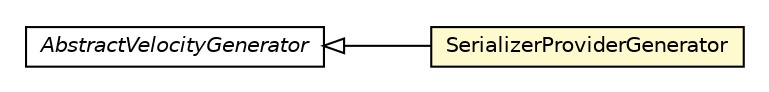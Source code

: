 #!/usr/local/bin/dot
#
# Class diagram 
# Generated by UMLGraph version R5_6-24-gf6e263 (http://www.umlgraph.org/)
#

digraph G {
	edge [fontname="Helvetica",fontsize=10,labelfontname="Helvetica",labelfontsize=10];
	node [fontname="Helvetica",fontsize=10,shape=plaintext];
	nodesep=0.25;
	ranksep=0.5;
	rankdir=LR;
	// com.gwtplatform.dispatch.rebind.SerializerProviderGenerator
	c362908 [label=<<table title="com.gwtplatform.dispatch.rebind.SerializerProviderGenerator" border="0" cellborder="1" cellspacing="0" cellpadding="2" port="p" bgcolor="lemonChiffon" href="./SerializerProviderGenerator.html">
		<tr><td><table border="0" cellspacing="0" cellpadding="1">
<tr><td align="center" balign="center"> SerializerProviderGenerator </td></tr>
		</table></td></tr>
		</table>>, URL="./SerializerProviderGenerator.html", fontname="Helvetica", fontcolor="black", fontsize=10.0];
	// com.gwtplatform.dispatch.rebind.AbstractVelocityGenerator
	c362909 [label=<<table title="com.gwtplatform.dispatch.rebind.AbstractVelocityGenerator" border="0" cellborder="1" cellspacing="0" cellpadding="2" port="p" href="./AbstractVelocityGenerator.html">
		<tr><td><table border="0" cellspacing="0" cellpadding="1">
<tr><td align="center" balign="center"><font face="Helvetica-Oblique"> AbstractVelocityGenerator </font></td></tr>
		</table></td></tr>
		</table>>, URL="./AbstractVelocityGenerator.html", fontname="Helvetica", fontcolor="black", fontsize=10.0];
	//com.gwtplatform.dispatch.rebind.SerializerProviderGenerator extends com.gwtplatform.dispatch.rebind.AbstractVelocityGenerator
	c362909:p -> c362908:p [dir=back,arrowtail=empty];
}

